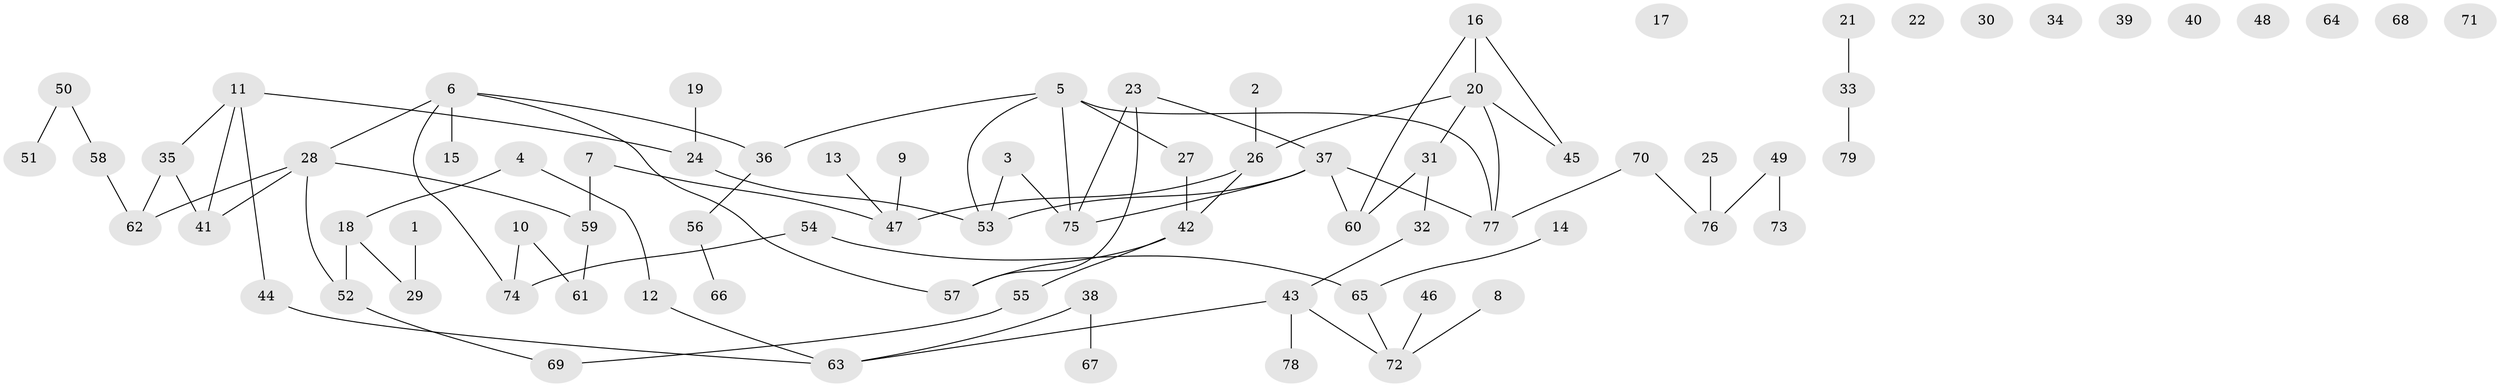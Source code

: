 // coarse degree distribution, {2: 0.16129032258064516, 1: 0.22580645161290322, 3: 0.12903225806451613, 0: 0.3548387096774194, 4: 0.03225806451612903, 7: 0.03225806451612903, 6: 0.06451612903225806}
// Generated by graph-tools (version 1.1) at 2025/42/03/04/25 21:42:39]
// undirected, 79 vertices, 86 edges
graph export_dot {
graph [start="1"]
  node [color=gray90,style=filled];
  1;
  2;
  3;
  4;
  5;
  6;
  7;
  8;
  9;
  10;
  11;
  12;
  13;
  14;
  15;
  16;
  17;
  18;
  19;
  20;
  21;
  22;
  23;
  24;
  25;
  26;
  27;
  28;
  29;
  30;
  31;
  32;
  33;
  34;
  35;
  36;
  37;
  38;
  39;
  40;
  41;
  42;
  43;
  44;
  45;
  46;
  47;
  48;
  49;
  50;
  51;
  52;
  53;
  54;
  55;
  56;
  57;
  58;
  59;
  60;
  61;
  62;
  63;
  64;
  65;
  66;
  67;
  68;
  69;
  70;
  71;
  72;
  73;
  74;
  75;
  76;
  77;
  78;
  79;
  1 -- 29;
  2 -- 26;
  3 -- 53;
  3 -- 75;
  4 -- 12;
  4 -- 18;
  5 -- 27;
  5 -- 36;
  5 -- 53;
  5 -- 75;
  5 -- 77;
  6 -- 15;
  6 -- 28;
  6 -- 36;
  6 -- 57;
  6 -- 74;
  7 -- 47;
  7 -- 59;
  8 -- 72;
  9 -- 47;
  10 -- 61;
  10 -- 74;
  11 -- 24;
  11 -- 35;
  11 -- 41;
  11 -- 44;
  12 -- 63;
  13 -- 47;
  14 -- 65;
  16 -- 20;
  16 -- 45;
  16 -- 60;
  18 -- 29;
  18 -- 52;
  19 -- 24;
  20 -- 26;
  20 -- 31;
  20 -- 45;
  20 -- 77;
  21 -- 33;
  23 -- 37;
  23 -- 57;
  23 -- 75;
  24 -- 53;
  25 -- 76;
  26 -- 42;
  26 -- 47;
  27 -- 42;
  28 -- 41;
  28 -- 52;
  28 -- 59;
  28 -- 62;
  31 -- 32;
  31 -- 60;
  32 -- 43;
  33 -- 79;
  35 -- 41;
  35 -- 62;
  36 -- 56;
  37 -- 53;
  37 -- 60;
  37 -- 75;
  37 -- 77;
  38 -- 63;
  38 -- 67;
  42 -- 55;
  42 -- 57;
  43 -- 63;
  43 -- 72;
  43 -- 78;
  44 -- 63;
  46 -- 72;
  49 -- 73;
  49 -- 76;
  50 -- 51;
  50 -- 58;
  52 -- 69;
  54 -- 65;
  54 -- 74;
  55 -- 69;
  56 -- 66;
  58 -- 62;
  59 -- 61;
  65 -- 72;
  70 -- 76;
  70 -- 77;
}

